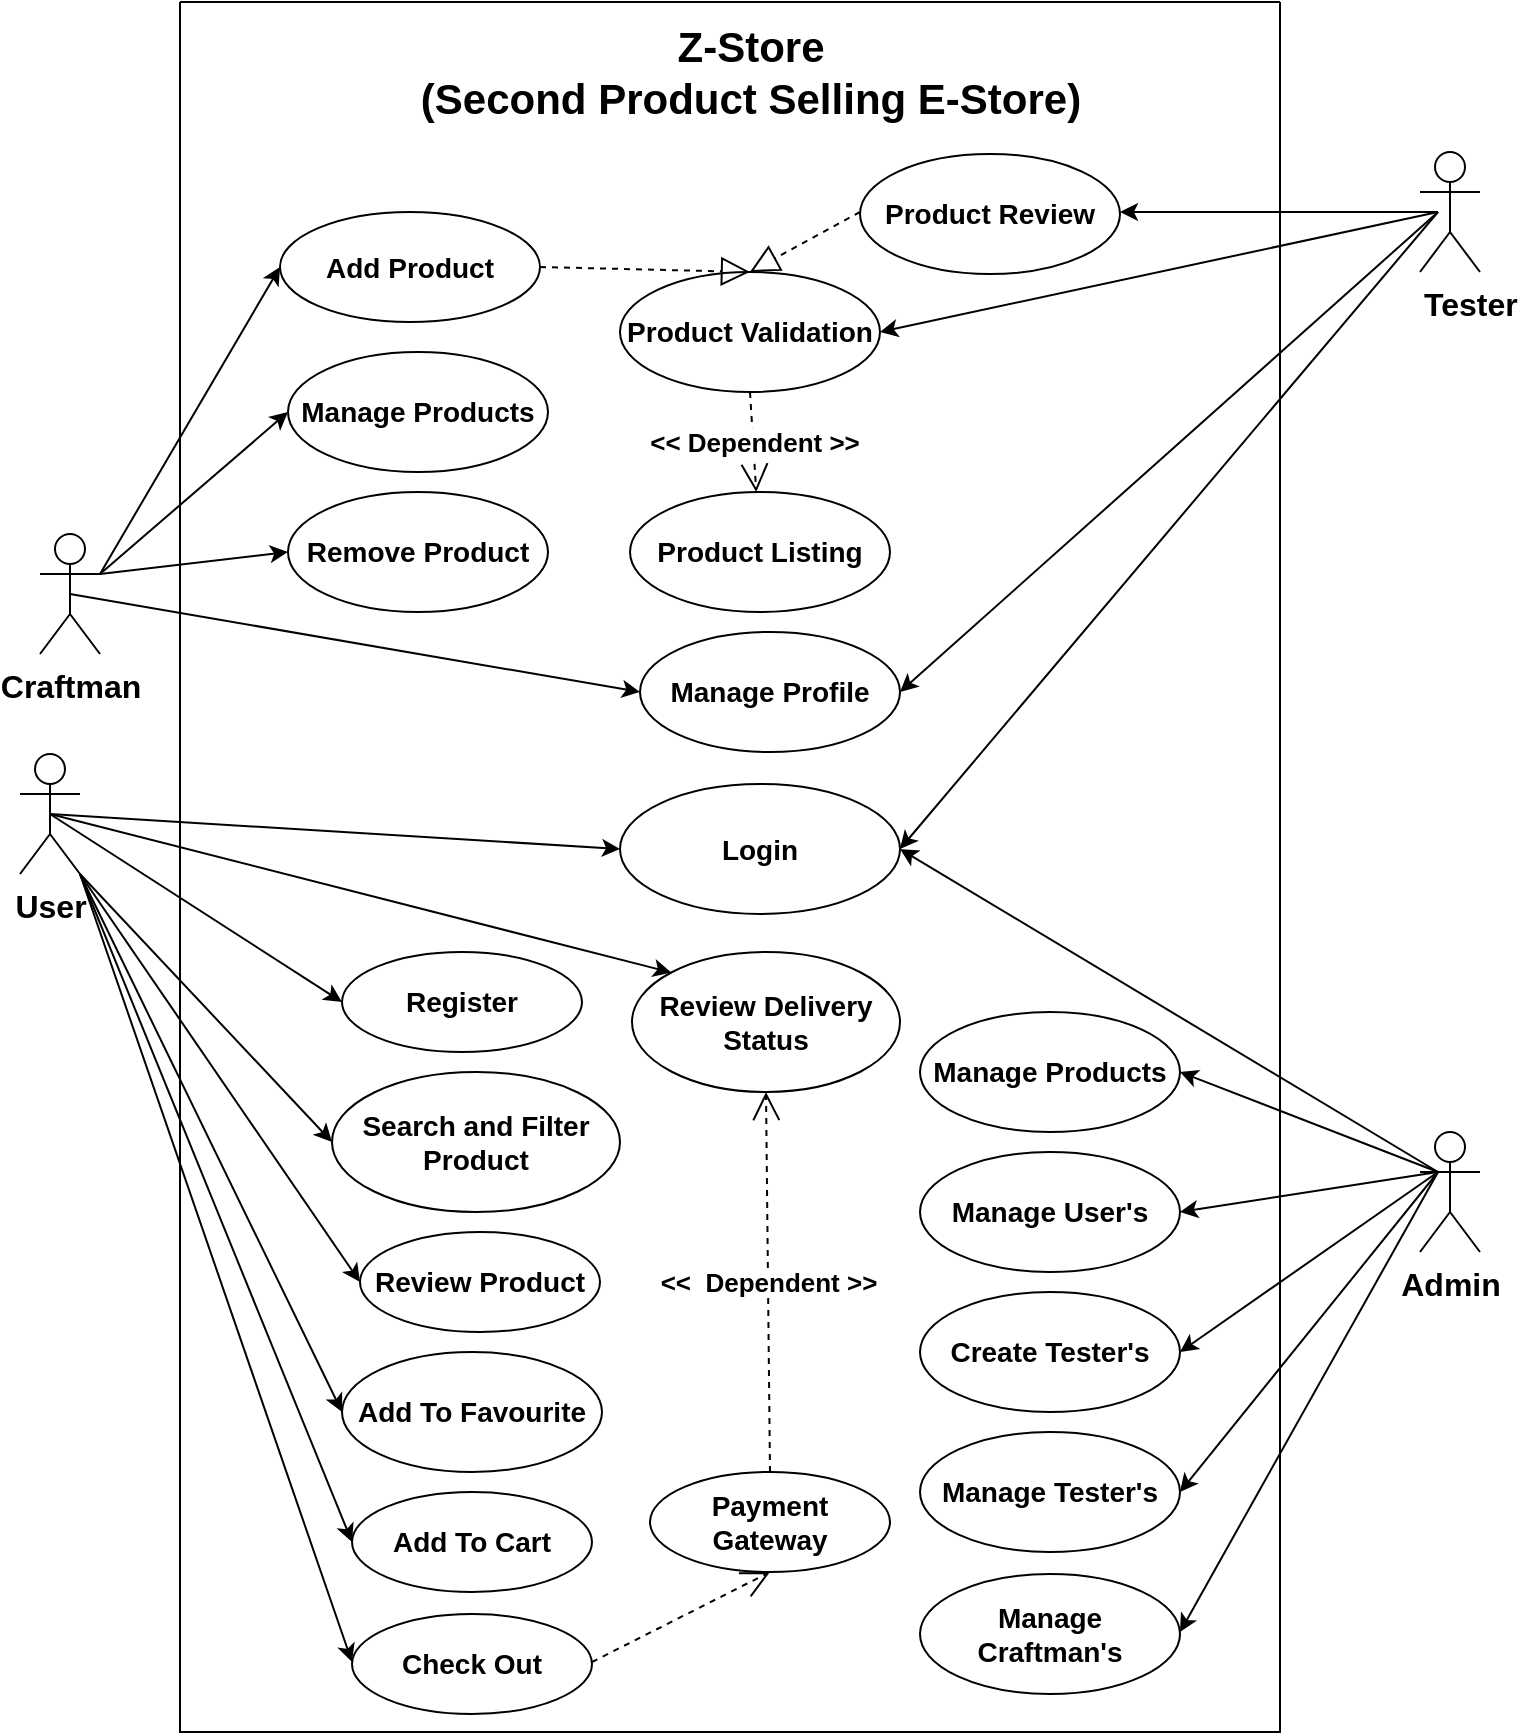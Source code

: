 <mxfile version="23.0.2" type="device">
  <diagram name="Page-1" id="U0sN0tNoqHn77_cme9i0">
    <mxGraphModel dx="1036" dy="606" grid="1" gridSize="10" guides="1" tooltips="1" connect="1" arrows="1" fold="1" page="1" pageScale="1" pageWidth="827" pageHeight="1169" math="0" shadow="0">
      <root>
        <mxCell id="0" />
        <mxCell id="1" parent="0" />
        <mxCell id="XygXl6Enzu-woB4NirKY-16" value="" style="endArrow=classic;html=1;rounded=0;entryX=0;entryY=0.5;entryDx=0;entryDy=0;exitX=0.5;exitY=0.5;exitDx=0;exitDy=0;exitPerimeter=0;" parent="1" source="XygXl6Enzu-woB4NirKY-6" target="XygXl6Enzu-woB4NirKY-4" edge="1">
          <mxGeometry width="50" height="50" relative="1" as="geometry">
            <mxPoint x="370" y="481" as="sourcePoint" />
            <mxPoint x="420" y="431" as="targetPoint" />
          </mxGeometry>
        </mxCell>
        <mxCell id="XygXl6Enzu-woB4NirKY-2" value="" style="swimlane;startSize=0;" parent="1" vertex="1">
          <mxGeometry x="130" y="75" width="550" height="865" as="geometry" />
        </mxCell>
        <mxCell id="XygXl6Enzu-woB4NirKY-4" value="&lt;font style=&quot;font-size: 14px;&quot;&gt;Register&lt;/font&gt;" style="ellipse;whiteSpace=wrap;html=1;fontStyle=1;fontSize=13;" parent="XygXl6Enzu-woB4NirKY-2" vertex="1">
          <mxGeometry x="81" y="475" width="120" height="50" as="geometry" />
        </mxCell>
        <mxCell id="XygXl6Enzu-woB4NirKY-5" value="&lt;font style=&quot;font-size: 14px;&quot;&gt;Login&lt;/font&gt;" style="ellipse;whiteSpace=wrap;html=1;fontStyle=1;fontSize=13;" parent="XygXl6Enzu-woB4NirKY-2" vertex="1">
          <mxGeometry x="220" y="391" width="140" height="65" as="geometry" />
        </mxCell>
        <mxCell id="XygXl6Enzu-woB4NirKY-25" value="&lt;font style=&quot;font-size: 14px;&quot;&gt;Review Product&lt;/font&gt;" style="ellipse;whiteSpace=wrap;html=1;fontStyle=1;fontSize=13;" parent="XygXl6Enzu-woB4NirKY-2" vertex="1">
          <mxGeometry x="90" y="615" width="120" height="50" as="geometry" />
        </mxCell>
        <mxCell id="XygXl6Enzu-woB4NirKY-26" value="&lt;font style=&quot;font-size: 14px;&quot;&gt;Add To Cart&lt;/font&gt;" style="ellipse;whiteSpace=wrap;html=1;fontStyle=1;fontSize=13;" parent="XygXl6Enzu-woB4NirKY-2" vertex="1">
          <mxGeometry x="86" y="745" width="120" height="50" as="geometry" />
        </mxCell>
        <mxCell id="XygXl6Enzu-woB4NirKY-27" value="&lt;span style=&quot;font-size: 14px;&quot;&gt;Add To Favourite&lt;/span&gt;" style="ellipse;whiteSpace=wrap;html=1;fontStyle=1;fontSize=13;" parent="XygXl6Enzu-woB4NirKY-2" vertex="1">
          <mxGeometry x="81" y="675" width="130" height="60" as="geometry" />
        </mxCell>
        <mxCell id="XygXl6Enzu-woB4NirKY-28" value="&lt;span style=&quot;font-size: 14px;&quot;&gt;Check Out&lt;/span&gt;" style="ellipse;whiteSpace=wrap;html=1;fontStyle=1;fontSize=13;" parent="XygXl6Enzu-woB4NirKY-2" vertex="1">
          <mxGeometry x="86" y="806" width="120" height="50" as="geometry" />
        </mxCell>
        <mxCell id="XygXl6Enzu-woB4NirKY-30" value="&lt;span style=&quot;font-size: 14px;&quot;&gt;Review Delivery Status&lt;/span&gt;" style="ellipse;whiteSpace=wrap;html=1;fontStyle=1;fontSize=13;" parent="XygXl6Enzu-woB4NirKY-2" vertex="1">
          <mxGeometry x="226" y="475" width="134" height="70" as="geometry" />
        </mxCell>
        <mxCell id="XygXl6Enzu-woB4NirKY-29" value="&lt;span style=&quot;font-size: 14px;&quot;&gt;Payment Gateway&lt;/span&gt;" style="ellipse;whiteSpace=wrap;html=1;fontStyle=1;fontSize=13;" parent="XygXl6Enzu-woB4NirKY-2" vertex="1">
          <mxGeometry x="235" y="735" width="120" height="50" as="geometry" />
        </mxCell>
        <mxCell id="XygXl6Enzu-woB4NirKY-38" value="" style="endArrow=open;endSize=12;dashed=1;html=1;rounded=0;exitX=1;exitY=0.5;exitDx=0;exitDy=0;entryX=0.5;entryY=1;entryDx=0;entryDy=0;" parent="XygXl6Enzu-woB4NirKY-2" target="XygXl6Enzu-woB4NirKY-29" edge="1">
          <mxGeometry width="160" relative="1" as="geometry">
            <mxPoint x="206" y="830" as="sourcePoint" />
            <mxPoint x="380" y="526" as="targetPoint" />
          </mxGeometry>
        </mxCell>
        <mxCell id="XygXl6Enzu-woB4NirKY-41" value="&lt;span style=&quot;font-size: 14px;&quot;&gt;Add Product&lt;/span&gt;" style="ellipse;whiteSpace=wrap;html=1;fontStyle=1;fontSize=13;" parent="XygXl6Enzu-woB4NirKY-2" vertex="1">
          <mxGeometry x="50" y="105" width="130" height="55" as="geometry" />
        </mxCell>
        <mxCell id="XygXl6Enzu-woB4NirKY-20" value="&lt;font style=&quot;font-size: 14px;&quot;&gt;Search and Filter Product&lt;/font&gt;" style="ellipse;whiteSpace=wrap;html=1;fontStyle=1;fontSize=13;" parent="XygXl6Enzu-woB4NirKY-2" vertex="1">
          <mxGeometry x="76" y="535" width="144" height="70" as="geometry" />
        </mxCell>
        <mxCell id="XygXl6Enzu-woB4NirKY-43" value="&lt;span style=&quot;font-size: 14px;&quot;&gt;Manage Products&lt;/span&gt;" style="ellipse;whiteSpace=wrap;html=1;fontStyle=1;fontSize=13;" parent="XygXl6Enzu-woB4NirKY-2" vertex="1">
          <mxGeometry x="54" y="175" width="130" height="60" as="geometry" />
        </mxCell>
        <mxCell id="XygXl6Enzu-woB4NirKY-44" value="&lt;span style=&quot;font-size: 14px;&quot;&gt;Remove Product&lt;/span&gt;" style="ellipse;whiteSpace=wrap;html=1;fontStyle=1;fontSize=13;" parent="XygXl6Enzu-woB4NirKY-2" vertex="1">
          <mxGeometry x="54" y="245" width="130" height="60" as="geometry" />
        </mxCell>
        <mxCell id="XygXl6Enzu-woB4NirKY-48" value="&lt;span style=&quot;font-size: 14px;&quot;&gt;Product Validation&lt;/span&gt;" style="ellipse;whiteSpace=wrap;html=1;fontStyle=1;fontSize=13;" parent="XygXl6Enzu-woB4NirKY-2" vertex="1">
          <mxGeometry x="220" y="135" width="130" height="60" as="geometry" />
        </mxCell>
        <mxCell id="XygXl6Enzu-woB4NirKY-81" value="&lt;span style=&quot;font-size: 14px;&quot;&gt;Product Listing&lt;/span&gt;" style="ellipse;whiteSpace=wrap;html=1;fontStyle=1;fontSize=13;" parent="XygXl6Enzu-woB4NirKY-2" vertex="1">
          <mxGeometry x="225" y="245" width="130" height="60" as="geometry" />
        </mxCell>
        <mxCell id="XygXl6Enzu-woB4NirKY-82" value="&lt;span style=&quot;font-size: 14px;&quot;&gt;Manage Profile&lt;/span&gt;" style="ellipse;whiteSpace=wrap;html=1;fontStyle=1;fontSize=13;" parent="XygXl6Enzu-woB4NirKY-2" vertex="1">
          <mxGeometry x="230" y="315" width="130" height="60" as="geometry" />
        </mxCell>
        <mxCell id="XygXl6Enzu-woB4NirKY-87" value="" style="endArrow=block;dashed=1;endFill=0;endSize=12;html=1;rounded=0;exitX=1;exitY=0.5;exitDx=0;exitDy=0;entryX=0.5;entryY=0;entryDx=0;entryDy=0;" parent="XygXl6Enzu-woB4NirKY-2" source="XygXl6Enzu-woB4NirKY-41" target="XygXl6Enzu-woB4NirKY-48" edge="1">
          <mxGeometry width="160" relative="1" as="geometry">
            <mxPoint x="220" y="375" as="sourcePoint" />
            <mxPoint x="380" y="375" as="targetPoint" />
          </mxGeometry>
        </mxCell>
        <mxCell id="XygXl6Enzu-woB4NirKY-88" value="&lt;font style=&quot;font-size: 13px;&quot;&gt;&lt;b&gt;&amp;lt;&amp;lt;&amp;nbsp; Dependent &amp;gt;&amp;gt;&lt;/b&gt;&lt;/font&gt;" style="endArrow=open;endSize=12;dashed=1;html=1;rounded=0;exitX=0.5;exitY=0;exitDx=0;exitDy=0;entryX=0.5;entryY=1;entryDx=0;entryDy=0;" parent="XygXl6Enzu-woB4NirKY-2" source="XygXl6Enzu-woB4NirKY-29" target="XygXl6Enzu-woB4NirKY-30" edge="1">
          <mxGeometry width="160" relative="1" as="geometry">
            <mxPoint x="220" y="585" as="sourcePoint" />
            <mxPoint x="380" y="585" as="targetPoint" />
          </mxGeometry>
        </mxCell>
        <mxCell id="XygXl6Enzu-woB4NirKY-90" value="&lt;font style=&quot;font-size: 13px;&quot;&gt;&lt;b&gt;&amp;lt;&amp;lt; Dependent &amp;gt;&amp;gt;&lt;/b&gt;&lt;/font&gt;" style="endArrow=open;endSize=12;dashed=1;html=1;rounded=0;exitX=0.5;exitY=1;exitDx=0;exitDy=0;" parent="XygXl6Enzu-woB4NirKY-2" source="XygXl6Enzu-woB4NirKY-48" target="XygXl6Enzu-woB4NirKY-81" edge="1">
          <mxGeometry width="160" relative="1" as="geometry">
            <mxPoint x="220" y="265" as="sourcePoint" />
            <mxPoint x="380" y="265" as="targetPoint" />
          </mxGeometry>
        </mxCell>
        <mxCell id="XygXl6Enzu-woB4NirKY-93" value="&lt;span style=&quot;font-size: 14px;&quot;&gt;Product Review&lt;/span&gt;" style="ellipse;whiteSpace=wrap;html=1;fontStyle=1;fontSize=13;" parent="XygXl6Enzu-woB4NirKY-2" vertex="1">
          <mxGeometry x="340" y="76" width="130" height="60" as="geometry" />
        </mxCell>
        <mxCell id="XygXl6Enzu-woB4NirKY-95" value="" style="endArrow=block;dashed=1;endFill=0;endSize=12;html=1;rounded=0;exitX=0;exitY=0.5;exitDx=0;exitDy=0;entryX=0.5;entryY=0;entryDx=0;entryDy=0;" parent="XygXl6Enzu-woB4NirKY-2" target="XygXl6Enzu-woB4NirKY-48" edge="1">
          <mxGeometry width="160" relative="1" as="geometry">
            <mxPoint x="340" y="105" as="sourcePoint" />
            <mxPoint x="370" y="385" as="targetPoint" />
          </mxGeometry>
        </mxCell>
        <mxCell id="XygXl6Enzu-woB4NirKY-96" value="&lt;span style=&quot;font-size: 14px;&quot;&gt;Manage Products&lt;/span&gt;" style="ellipse;whiteSpace=wrap;html=1;fontStyle=1;fontSize=13;" parent="XygXl6Enzu-woB4NirKY-2" vertex="1">
          <mxGeometry x="370" y="505" width="130" height="60" as="geometry" />
        </mxCell>
        <mxCell id="XygXl6Enzu-woB4NirKY-97" value="&lt;span style=&quot;font-size: 14px;&quot;&gt;Manage User&#39;s&lt;/span&gt;" style="ellipse;whiteSpace=wrap;html=1;fontStyle=1;fontSize=13;" parent="XygXl6Enzu-woB4NirKY-2" vertex="1">
          <mxGeometry x="370" y="575" width="130" height="60" as="geometry" />
        </mxCell>
        <mxCell id="XygXl6Enzu-woB4NirKY-98" value="&lt;span style=&quot;font-size: 14px;&quot;&gt;Create Tester&#39;s&lt;/span&gt;" style="ellipse;whiteSpace=wrap;html=1;fontStyle=1;fontSize=13;" parent="XygXl6Enzu-woB4NirKY-2" vertex="1">
          <mxGeometry x="370" y="645" width="130" height="60" as="geometry" />
        </mxCell>
        <mxCell id="XygXl6Enzu-woB4NirKY-99" value="&lt;span style=&quot;font-size: 14px;&quot;&gt;Manage Tester&#39;s&lt;/span&gt;" style="ellipse;whiteSpace=wrap;html=1;fontStyle=1;fontSize=13;" parent="XygXl6Enzu-woB4NirKY-2" vertex="1">
          <mxGeometry x="370" y="715" width="130" height="60" as="geometry" />
        </mxCell>
        <mxCell id="XygXl6Enzu-woB4NirKY-126" value="&lt;span style=&quot;font-size: 14px;&quot;&gt;Manage Craftman&#39;s&lt;/span&gt;" style="ellipse;whiteSpace=wrap;html=1;fontStyle=1;fontSize=13;" parent="XygXl6Enzu-woB4NirKY-2" vertex="1">
          <mxGeometry x="370" y="786" width="130" height="60" as="geometry" />
        </mxCell>
        <mxCell id="XygXl6Enzu-woB4NirKY-3" value="Z-Store&lt;br style=&quot;font-size: 21px;&quot;&gt;(Second Product Selling E-Store)" style="text;html=1;align=center;verticalAlign=middle;resizable=0;points=[];autosize=1;strokeColor=none;fillColor=none;fontStyle=1;fontSize=21;" parent="XygXl6Enzu-woB4NirKY-2" vertex="1">
          <mxGeometry x="110" y="5" width="350" height="60" as="geometry" />
        </mxCell>
        <mxCell id="XygXl6Enzu-woB4NirKY-6" value="&lt;font size=&quot;1&quot; style=&quot;&quot;&gt;&lt;b style=&quot;font-size: 16px;&quot;&gt;User&lt;/b&gt;&lt;/font&gt;" style="shape=umlActor;verticalLabelPosition=bottom;verticalAlign=top;html=1;outlineConnect=0;" parent="1" vertex="1">
          <mxGeometry x="50" y="451" width="30" height="60" as="geometry" />
        </mxCell>
        <mxCell id="XygXl6Enzu-woB4NirKY-10" value="&lt;font style=&quot;font-size: 16px;&quot;&gt;&lt;b&gt;Admin&lt;/b&gt;&lt;/font&gt;" style="shape=umlActor;verticalLabelPosition=bottom;verticalAlign=top;html=1;outlineConnect=0;" parent="1" vertex="1">
          <mxGeometry x="750" y="640" width="30" height="60" as="geometry" />
        </mxCell>
        <mxCell id="XygXl6Enzu-woB4NirKY-13" value="&lt;font style=&quot;font-size: 16px;&quot;&gt;&lt;b&gt;Tester&lt;/b&gt;&lt;/font&gt;" style="shape=umlActor;verticalLabelPosition=bottom;verticalAlign=top;html=1;outlineConnect=0;align=left;" parent="1" vertex="1">
          <mxGeometry x="750" y="150" width="30" height="60" as="geometry" />
        </mxCell>
        <mxCell id="XygXl6Enzu-woB4NirKY-17" value="" style="endArrow=classic;html=1;rounded=0;entryX=0;entryY=0.5;entryDx=0;entryDy=0;exitX=0.5;exitY=0.5;exitDx=0;exitDy=0;exitPerimeter=0;" parent="1" source="XygXl6Enzu-woB4NirKY-6" target="XygXl6Enzu-woB4NirKY-5" edge="1">
          <mxGeometry width="50" height="50" relative="1" as="geometry">
            <mxPoint x="370" y="481" as="sourcePoint" />
            <mxPoint x="420" y="431" as="targetPoint" />
          </mxGeometry>
        </mxCell>
        <mxCell id="XygXl6Enzu-woB4NirKY-18" value="" style="endArrow=classic;html=1;rounded=0;exitX=0;exitY=0.333;exitDx=0;exitDy=0;exitPerimeter=0;entryX=1;entryY=0.5;entryDx=0;entryDy=0;" parent="1" target="XygXl6Enzu-woB4NirKY-5" edge="1">
          <mxGeometry width="50" height="50" relative="1" as="geometry">
            <mxPoint x="759" y="660" as="sourcePoint" />
            <mxPoint x="420" y="380" as="targetPoint" />
          </mxGeometry>
        </mxCell>
        <mxCell id="XygXl6Enzu-woB4NirKY-19" value="" style="endArrow=classic;html=1;rounded=0;exitX=0;exitY=0.333;exitDx=0;exitDy=0;exitPerimeter=0;entryX=1;entryY=0.5;entryDx=0;entryDy=0;" parent="1" target="XygXl6Enzu-woB4NirKY-5" edge="1">
          <mxGeometry width="50" height="50" relative="1" as="geometry">
            <mxPoint x="759" y="180" as="sourcePoint" />
            <mxPoint x="420" y="380" as="targetPoint" />
          </mxGeometry>
        </mxCell>
        <mxCell id="XygXl6Enzu-woB4NirKY-32" value="" style="endArrow=classic;html=1;rounded=0;exitX=0.5;exitY=0.5;exitDx=0;exitDy=0;exitPerimeter=0;entryX=0;entryY=0;entryDx=0;entryDy=0;" parent="1" source="XygXl6Enzu-woB4NirKY-6" target="XygXl6Enzu-woB4NirKY-30" edge="1">
          <mxGeometry width="50" height="50" relative="1" as="geometry">
            <mxPoint x="370" y="541" as="sourcePoint" />
            <mxPoint x="420" y="491" as="targetPoint" />
          </mxGeometry>
        </mxCell>
        <mxCell id="XygXl6Enzu-woB4NirKY-33" value="" style="endArrow=classic;html=1;rounded=0;exitX=1;exitY=1;exitDx=0;exitDy=0;exitPerimeter=0;entryX=0;entryY=0.5;entryDx=0;entryDy=0;" parent="1" source="XygXl6Enzu-woB4NirKY-6" target="XygXl6Enzu-woB4NirKY-20" edge="1">
          <mxGeometry width="50" height="50" relative="1" as="geometry">
            <mxPoint x="370" y="541" as="sourcePoint" />
            <mxPoint x="420" y="491" as="targetPoint" />
          </mxGeometry>
        </mxCell>
        <mxCell id="XygXl6Enzu-woB4NirKY-34" value="" style="endArrow=classic;html=1;rounded=0;exitX=1;exitY=1;exitDx=0;exitDy=0;exitPerimeter=0;entryX=0;entryY=0.5;entryDx=0;entryDy=0;" parent="1" source="XygXl6Enzu-woB4NirKY-6" target="XygXl6Enzu-woB4NirKY-25" edge="1">
          <mxGeometry width="50" height="50" relative="1" as="geometry">
            <mxPoint x="370" y="541" as="sourcePoint" />
            <mxPoint x="420" y="491" as="targetPoint" />
          </mxGeometry>
        </mxCell>
        <mxCell id="XygXl6Enzu-woB4NirKY-35" value="" style="endArrow=classic;html=1;rounded=0;entryX=0;entryY=0.5;entryDx=0;entryDy=0;exitX=1;exitY=1;exitDx=0;exitDy=0;exitPerimeter=0;" parent="1" source="XygXl6Enzu-woB4NirKY-6" target="XygXl6Enzu-woB4NirKY-27" edge="1">
          <mxGeometry width="50" height="50" relative="1" as="geometry">
            <mxPoint x="70" y="491" as="sourcePoint" />
            <mxPoint x="420" y="491" as="targetPoint" />
          </mxGeometry>
        </mxCell>
        <mxCell id="XygXl6Enzu-woB4NirKY-36" value="" style="endArrow=classic;html=1;rounded=0;exitX=1;exitY=1;exitDx=0;exitDy=0;exitPerimeter=0;entryX=0;entryY=0.5;entryDx=0;entryDy=0;" parent="1" source="XygXl6Enzu-woB4NirKY-6" target="XygXl6Enzu-woB4NirKY-26" edge="1">
          <mxGeometry width="50" height="50" relative="1" as="geometry">
            <mxPoint x="370" y="631" as="sourcePoint" />
            <mxPoint x="420" y="581" as="targetPoint" />
          </mxGeometry>
        </mxCell>
        <mxCell id="XygXl6Enzu-woB4NirKY-37" value="" style="endArrow=classic;html=1;rounded=0;exitX=1;exitY=1;exitDx=0;exitDy=0;exitPerimeter=0;entryX=0;entryY=0.5;entryDx=0;entryDy=0;" parent="1" source="XygXl6Enzu-woB4NirKY-6" edge="1">
          <mxGeometry width="50" height="50" relative="1" as="geometry">
            <mxPoint x="370" y="631" as="sourcePoint" />
            <mxPoint x="216" y="905" as="targetPoint" />
          </mxGeometry>
        </mxCell>
        <mxCell id="XygXl6Enzu-woB4NirKY-40" value="&lt;font style=&quot;font-size: 16px;&quot;&gt;&lt;b&gt;Craftman&lt;/b&gt;&lt;/font&gt;" style="shape=umlActor;verticalLabelPosition=bottom;verticalAlign=top;html=1;" parent="1" vertex="1">
          <mxGeometry x="60" y="341" width="30" height="60" as="geometry" />
        </mxCell>
        <mxCell id="XygXl6Enzu-woB4NirKY-83" value="" style="endArrow=classic;html=1;rounded=0;exitX=0.5;exitY=0.5;exitDx=0;exitDy=0;exitPerimeter=0;entryX=0;entryY=0.5;entryDx=0;entryDy=0;" parent="1" source="XygXl6Enzu-woB4NirKY-40" target="XygXl6Enzu-woB4NirKY-82" edge="1">
          <mxGeometry width="50" height="50" relative="1" as="geometry">
            <mxPoint x="370" y="480" as="sourcePoint" />
            <mxPoint x="420" y="430" as="targetPoint" />
          </mxGeometry>
        </mxCell>
        <mxCell id="XygXl6Enzu-woB4NirKY-84" value="" style="endArrow=classic;html=1;rounded=0;exitX=1;exitY=0.333;exitDx=0;exitDy=0;exitPerimeter=0;entryX=0;entryY=0.5;entryDx=0;entryDy=0;" parent="1" source="XygXl6Enzu-woB4NirKY-40" target="XygXl6Enzu-woB4NirKY-41" edge="1">
          <mxGeometry width="50" height="50" relative="1" as="geometry">
            <mxPoint x="370" y="480" as="sourcePoint" />
            <mxPoint x="420" y="430" as="targetPoint" />
          </mxGeometry>
        </mxCell>
        <mxCell id="XygXl6Enzu-woB4NirKY-85" value="" style="endArrow=classic;html=1;rounded=0;exitX=1;exitY=0.333;exitDx=0;exitDy=0;exitPerimeter=0;entryX=0;entryY=0.5;entryDx=0;entryDy=0;" parent="1" source="XygXl6Enzu-woB4NirKY-40" target="XygXl6Enzu-woB4NirKY-43" edge="1">
          <mxGeometry width="50" height="50" relative="1" as="geometry">
            <mxPoint x="70" y="230" as="sourcePoint" />
            <mxPoint x="420" y="430" as="targetPoint" />
          </mxGeometry>
        </mxCell>
        <mxCell id="XygXl6Enzu-woB4NirKY-86" value="" style="endArrow=classic;html=1;rounded=0;exitX=1;exitY=0.333;exitDx=0;exitDy=0;exitPerimeter=0;entryX=0;entryY=0.5;entryDx=0;entryDy=0;" parent="1" source="XygXl6Enzu-woB4NirKY-40" target="XygXl6Enzu-woB4NirKY-44" edge="1">
          <mxGeometry width="50" height="50" relative="1" as="geometry">
            <mxPoint x="370" y="480" as="sourcePoint" />
            <mxPoint x="420" y="430" as="targetPoint" />
          </mxGeometry>
        </mxCell>
        <mxCell id="XygXl6Enzu-woB4NirKY-89" value="" style="endArrow=classic;html=1;rounded=0;entryX=1;entryY=0.5;entryDx=0;entryDy=0;exitX=0;exitY=0.333;exitDx=0;exitDy=0;exitPerimeter=0;" parent="1" target="XygXl6Enzu-woB4NirKY-48" edge="1">
          <mxGeometry width="50" height="50" relative="1" as="geometry">
            <mxPoint x="759" y="180" as="sourcePoint" />
            <mxPoint x="420" y="360" as="targetPoint" />
          </mxGeometry>
        </mxCell>
        <mxCell id="XygXl6Enzu-woB4NirKY-92" value="" style="endArrow=classic;html=1;rounded=0;exitX=0;exitY=0.333;exitDx=0;exitDy=0;exitPerimeter=0;entryX=1;entryY=0.5;entryDx=0;entryDy=0;" parent="1" target="XygXl6Enzu-woB4NirKY-82" edge="1">
          <mxGeometry width="50" height="50" relative="1" as="geometry">
            <mxPoint x="759" y="180" as="sourcePoint" />
            <mxPoint x="410" y="350" as="targetPoint" />
          </mxGeometry>
        </mxCell>
        <mxCell id="XygXl6Enzu-woB4NirKY-94" value="" style="endArrow=classic;html=1;rounded=0;entryX=1;entryY=0.5;entryDx=0;entryDy=0;exitX=0;exitY=0.333;exitDx=0;exitDy=0;exitPerimeter=0;" parent="1" edge="1">
          <mxGeometry width="50" height="50" relative="1" as="geometry">
            <mxPoint x="759" y="180" as="sourcePoint" />
            <mxPoint x="600" y="180" as="targetPoint" />
          </mxGeometry>
        </mxCell>
        <mxCell id="XygXl6Enzu-woB4NirKY-127" value="" style="endArrow=classic;html=1;rounded=0;exitX=0;exitY=0.333;exitDx=0;exitDy=0;exitPerimeter=0;entryX=1;entryY=0.5;entryDx=0;entryDy=0;" parent="1" target="XygXl6Enzu-woB4NirKY-96" edge="1">
          <mxGeometry width="50" height="50" relative="1" as="geometry">
            <mxPoint x="759" y="660" as="sourcePoint" />
            <mxPoint x="380" y="710" as="targetPoint" />
          </mxGeometry>
        </mxCell>
        <mxCell id="XygXl6Enzu-woB4NirKY-128" value="" style="endArrow=classic;html=1;rounded=0;exitX=0;exitY=0.333;exitDx=0;exitDy=0;exitPerimeter=0;entryX=1;entryY=0.5;entryDx=0;entryDy=0;" parent="1" target="XygXl6Enzu-woB4NirKY-97" edge="1">
          <mxGeometry width="50" height="50" relative="1" as="geometry">
            <mxPoint x="759" y="660" as="sourcePoint" />
            <mxPoint x="380" y="710" as="targetPoint" />
          </mxGeometry>
        </mxCell>
        <mxCell id="XygXl6Enzu-woB4NirKY-129" value="" style="endArrow=classic;html=1;rounded=0;exitX=0;exitY=0.333;exitDx=0;exitDy=0;exitPerimeter=0;entryX=1;entryY=0.5;entryDx=0;entryDy=0;" parent="1" target="XygXl6Enzu-woB4NirKY-98" edge="1">
          <mxGeometry width="50" height="50" relative="1" as="geometry">
            <mxPoint x="759" y="660" as="sourcePoint" />
            <mxPoint x="380" y="710" as="targetPoint" />
          </mxGeometry>
        </mxCell>
        <mxCell id="XygXl6Enzu-woB4NirKY-130" value="" style="endArrow=classic;html=1;rounded=0;exitX=0;exitY=0.333;exitDx=0;exitDy=0;exitPerimeter=0;entryX=1;entryY=0.5;entryDx=0;entryDy=0;" parent="1" target="XygXl6Enzu-woB4NirKY-99" edge="1">
          <mxGeometry width="50" height="50" relative="1" as="geometry">
            <mxPoint x="759" y="660" as="sourcePoint" />
            <mxPoint x="380" y="710" as="targetPoint" />
          </mxGeometry>
        </mxCell>
        <mxCell id="XygXl6Enzu-woB4NirKY-131" value="" style="endArrow=classic;html=1;rounded=0;exitX=0;exitY=0.333;exitDx=0;exitDy=0;exitPerimeter=0;entryX=1;entryY=0.5;entryDx=0;entryDy=0;" parent="1" edge="1">
          <mxGeometry width="50" height="50" relative="1" as="geometry">
            <mxPoint x="759" y="660" as="sourcePoint" />
            <mxPoint x="630" y="890" as="targetPoint" />
          </mxGeometry>
        </mxCell>
      </root>
    </mxGraphModel>
  </diagram>
</mxfile>
